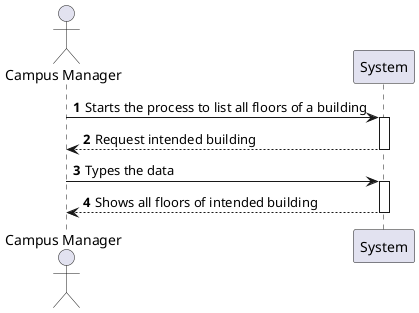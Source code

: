 @startuml

autonumber
actor "Campus Manager" as CM

CM -> System: Starts the process to list all floors of a building
activate System
System --> CM: Request intended building
deactivate System
CM -> System: Types the data
activate System
CM <-- System: Shows all floors of intended building
deactivate System

@enduml

